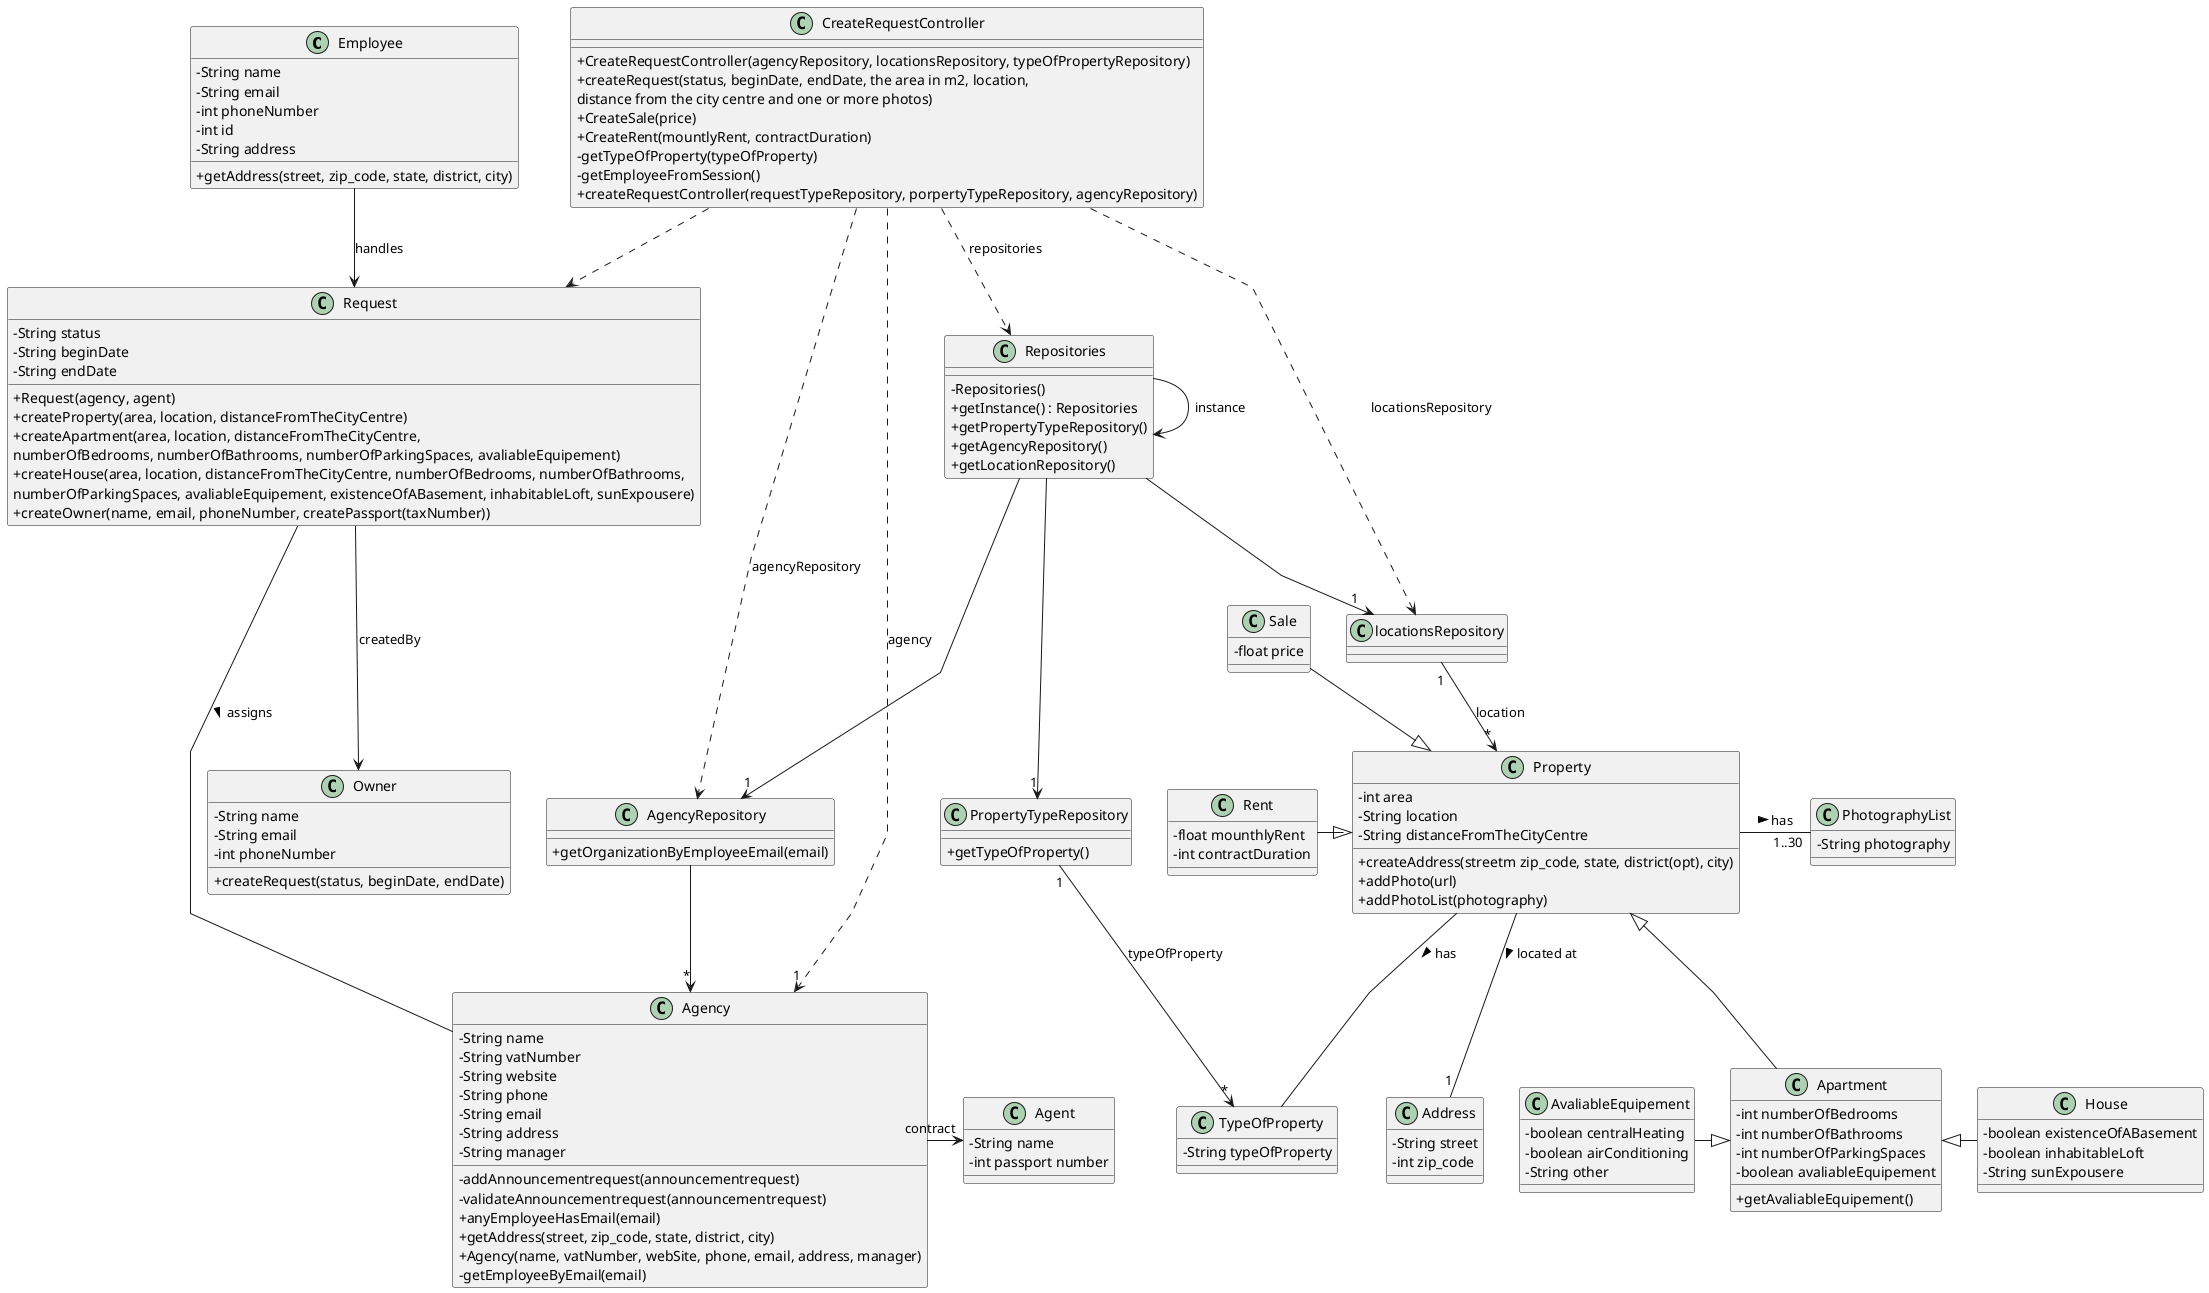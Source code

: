 @startuml

skinparam packageStyle rectangle
skinparam shadowing false
skinparam linetype polyline


skinparam classAttributeIconSize 0






class Employee {
    - String name
    - String email
    - int phoneNumber
    - int id
    - String address

    +getAddress(street, zip_code, state, district, city)
}

class Request {
    - String status
    - String beginDate
    - String endDate

    + Request(agency, agent)
    + createProperty(area, location, distanceFromTheCityCentre)
    + createApartment(area, location, distanceFromTheCityCentre, \nnumberOfBedrooms, numberOfBathrooms, numberOfParkingSpaces, avaliableEquipement)
    + createHouse(area, location, distanceFromTheCityCentre, numberOfBedrooms, numberOfBathrooms, \nnumberOfParkingSpaces, avaliableEquipement, existenceOfABasement, inhabitableLoft, sunExpousere)
    + createOwner(name, email, phoneNumber, createPassport(taxNumber))
}


class Agency {
    - String name
    - String vatNumber
    - String website
    - String phone
    - String email
    - String address
    - String manager

    - addAnnouncementrequest(announcementrequest)
    - validateAnnouncementrequest(announcementrequest)
    + anyEmployeeHasEmail(email)
    + getAddress(street, zip_code, state, district, city)
    + Agency(name, vatNumber, webSite, phone, email, address, manager)
    - getEmployeeByEmail(email)

}




class AgencyRepository {
    + getOrganizationByEmployeeEmail(email)
}

class Repositories {
    - Repositories()
    + getInstance() : Repositories
    + getPropertyTypeRepository()
    + getAgencyRepository()
    + getLocationRepository()
}

class CreateRequestController {
    + CreateRequestController(agencyRepository, locationsRepository, typeOfPropertyRepository)
    + createRequest(status, beginDate, endDate, the area in m2, location, \ndistance from the city centre and one or more photos)
    + CreateSale(price)
    + CreateRent(mountlyRent, contractDuration)
    - getTypeOfProperty(typeOfProperty)
    - getEmployeeFromSession()
}



class Owner{
    - String name
    - String email
    - int phoneNumber

    + createRequest(status, beginDate, endDate)
}

class Property{
    - int area
    - String location
    - String distanceFromTheCityCentre

    + createAddress(streetm zip_code, state, district(opt), city)
    + addPhoto(url)
    + addPhotoList(photography)
}

class Sale{
    - float price
}

class Rent{
    - float mounthlyRent
    - int contractDuration
}

class Apartment{
    - int numberOfBedrooms
    - int numberOfBathrooms
    - int numberOfParkingSpaces
    - boolean avaliableEquipement

    + getAvaliableEquipement()
}

class House{
    - boolean existenceOfABasement
    - boolean inhabitableLoft
    - String sunExpousere
}

class Address{
    - String street
    - int zip_code
}

class PhotographyList{
    - String photography
}

class TypeOfProperty{
    - String typeOfProperty
}

class PropertyTypeRepository{
    + getTypeOfProperty()
}

class Agent
{
    -String name
    -int passport number
}


class AvaliableEquipement{
    - boolean centralHeating
    - boolean airConditioning
    - String other
}

class CreateRequestController
{
    +createRequestController(requestTypeRepository, porpertyTypeRepository, agencyRepository)
}

Repositories --> Repositories : instance
Repositories ---> "1" AgencyRepository
Repositories ---> "1" PropertyTypeRepository


Repositories --> "1" locationsRepository

CreateRequestController ..> Repositories : repositories
CreateRequestController ..> Request
CreateRequestController ..> AgencyRepository : agencyRepository
CreateRequestController ..> locationsRepository : locationsRepository
CreateRequestController ..> "1" Agency : agency


AgencyRepository --> "*" Agency



locationsRepository "1" --> "*" Property : location

Employee --> Request : handles

Request ---> Owner : createdBy
Request --- Agency : assigns >

Apartment  <|- House

Property <|-- Apartment
Property -- "1" Address : located at >
Property - "1..30" PhotographyList : has >
Property -- TypeOfProperty : has >

PropertyTypeRepository "1" --> "*" TypeOfProperty : typeOfProperty

Agency -> "contract" Agent


Sale --|> Property

Rent -|> Property

AvaliableEquipement -|> Apartment



@enduml